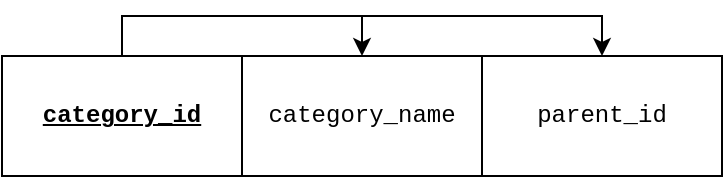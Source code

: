 <mxfile version="21.2.9">
  <diagram name="Page-1" id="MqEHJxqcGR0iH7Ui8UXM">
    <mxGraphModel dx="677" dy="-728" grid="1" gridSize="10" guides="1" tooltips="1" connect="1" arrows="1" fold="1" page="1" pageScale="1" pageWidth="850" pageHeight="1100" math="0" shadow="0">
      <root>
        <mxCell id="0" />
        <mxCell id="1" parent="0" />
        <mxCell id="JPP7-0GU8lm2cm0_T6wu-78" style="edgeStyle=orthogonalEdgeStyle;rounded=0;orthogonalLoop=1;jettySize=auto;html=1;exitX=0.5;exitY=0;exitDx=0;exitDy=0;entryX=0.5;entryY=0;entryDx=0;entryDy=0;" edge="1" parent="1" source="JPP7-0GU8lm2cm0_T6wu-75" target="JPP7-0GU8lm2cm0_T6wu-76">
          <mxGeometry relative="1" as="geometry" />
        </mxCell>
        <mxCell id="JPP7-0GU8lm2cm0_T6wu-79" style="edgeStyle=orthogonalEdgeStyle;rounded=0;orthogonalLoop=1;jettySize=auto;html=1;exitX=0.5;exitY=0;exitDx=0;exitDy=0;entryX=0.5;entryY=0;entryDx=0;entryDy=0;" edge="1" parent="1" source="JPP7-0GU8lm2cm0_T6wu-75" target="JPP7-0GU8lm2cm0_T6wu-77">
          <mxGeometry relative="1" as="geometry" />
        </mxCell>
        <mxCell id="JPP7-0GU8lm2cm0_T6wu-75" value="category_id" style="rounded=0;whiteSpace=wrap;html=1;fontStyle=5;fontFamily=Courier New;labelBackgroundColor=none;" vertex="1" parent="1">
          <mxGeometry x="60" y="1720" width="120" height="60" as="geometry" />
        </mxCell>
        <mxCell id="JPP7-0GU8lm2cm0_T6wu-76" value="category_name" style="rounded=0;whiteSpace=wrap;html=1;fontFamily=Courier New;labelBackgroundColor=none;" vertex="1" parent="1">
          <mxGeometry x="180" y="1720" width="120" height="60" as="geometry" />
        </mxCell>
        <mxCell id="JPP7-0GU8lm2cm0_T6wu-77" value="parent_id" style="rounded=0;whiteSpace=wrap;html=1;fontFamily=Courier New;labelBackgroundColor=none;" vertex="1" parent="1">
          <mxGeometry x="300" y="1720" width="120" height="60" as="geometry" />
        </mxCell>
      </root>
    </mxGraphModel>
  </diagram>
</mxfile>
